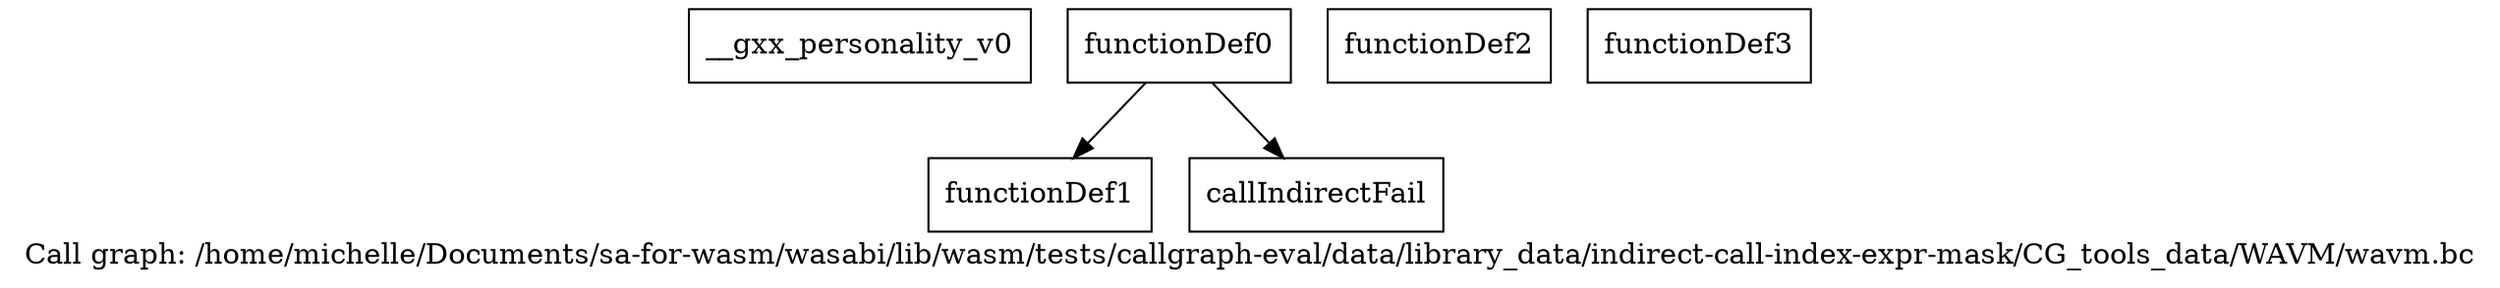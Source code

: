 digraph "Call graph: /home/michelle/Documents/sa-for-wasm/wasabi/lib/wasm/tests/callgraph-eval/data/library_data/indirect-call-index-expr-mask/CG_tools_data/WAVM/wavm.bc" {
	label="Call graph: /home/michelle/Documents/sa-for-wasm/wasabi/lib/wasm/tests/callgraph-eval/data/library_data/indirect-call-index-expr-mask/CG_tools_data/WAVM/wavm.bc";

	Node0x1a597c0 [shape=record,label="{__gxx_personality_v0}"];
	Node0x1a598a0 [shape=record,label="{functionDef0}"];
	Node0x1a598a0 -> Node0x1a59920;
	Node0x1a598a0 -> Node0x1a599a0;
	Node0x1a59920 [shape=record,label="{functionDef1}"];
	Node0x1a59ad0 [shape=record,label="{functionDef2}"];
	Node0x1a59b50 [shape=record,label="{functionDef3}"];
	Node0x1a599a0 [shape=record,label="{callIndirectFail}"];
}

